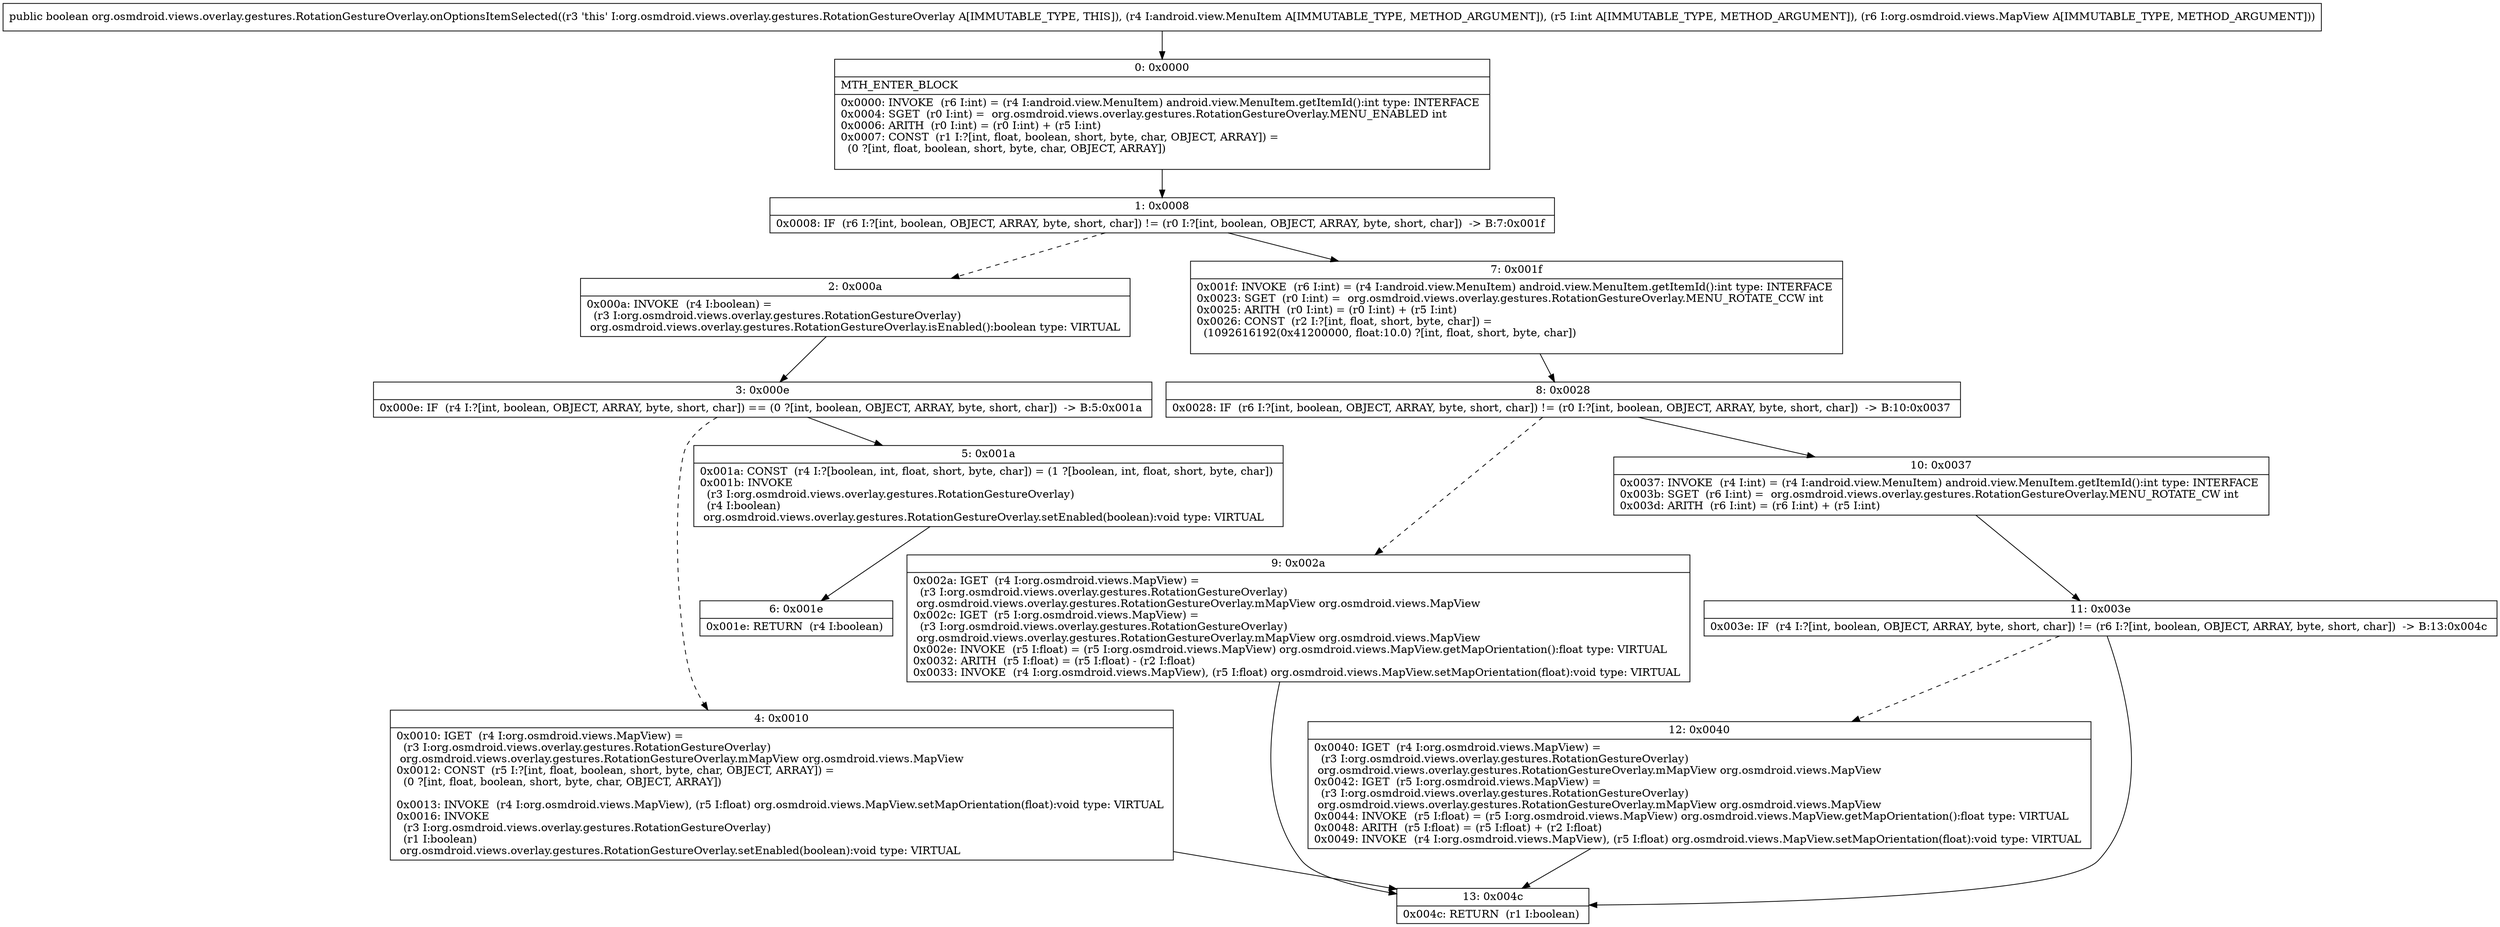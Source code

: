 digraph "CFG fororg.osmdroid.views.overlay.gestures.RotationGestureOverlay.onOptionsItemSelected(Landroid\/view\/MenuItem;ILorg\/osmdroid\/views\/MapView;)Z" {
Node_0 [shape=record,label="{0\:\ 0x0000|MTH_ENTER_BLOCK\l|0x0000: INVOKE  (r6 I:int) = (r4 I:android.view.MenuItem) android.view.MenuItem.getItemId():int type: INTERFACE \l0x0004: SGET  (r0 I:int) =  org.osmdroid.views.overlay.gestures.RotationGestureOverlay.MENU_ENABLED int \l0x0006: ARITH  (r0 I:int) = (r0 I:int) + (r5 I:int) \l0x0007: CONST  (r1 I:?[int, float, boolean, short, byte, char, OBJECT, ARRAY]) = \l  (0 ?[int, float, boolean, short, byte, char, OBJECT, ARRAY])\l \l}"];
Node_1 [shape=record,label="{1\:\ 0x0008|0x0008: IF  (r6 I:?[int, boolean, OBJECT, ARRAY, byte, short, char]) != (r0 I:?[int, boolean, OBJECT, ARRAY, byte, short, char])  \-\> B:7:0x001f \l}"];
Node_2 [shape=record,label="{2\:\ 0x000a|0x000a: INVOKE  (r4 I:boolean) = \l  (r3 I:org.osmdroid.views.overlay.gestures.RotationGestureOverlay)\l org.osmdroid.views.overlay.gestures.RotationGestureOverlay.isEnabled():boolean type: VIRTUAL \l}"];
Node_3 [shape=record,label="{3\:\ 0x000e|0x000e: IF  (r4 I:?[int, boolean, OBJECT, ARRAY, byte, short, char]) == (0 ?[int, boolean, OBJECT, ARRAY, byte, short, char])  \-\> B:5:0x001a \l}"];
Node_4 [shape=record,label="{4\:\ 0x0010|0x0010: IGET  (r4 I:org.osmdroid.views.MapView) = \l  (r3 I:org.osmdroid.views.overlay.gestures.RotationGestureOverlay)\l org.osmdroid.views.overlay.gestures.RotationGestureOverlay.mMapView org.osmdroid.views.MapView \l0x0012: CONST  (r5 I:?[int, float, boolean, short, byte, char, OBJECT, ARRAY]) = \l  (0 ?[int, float, boolean, short, byte, char, OBJECT, ARRAY])\l \l0x0013: INVOKE  (r4 I:org.osmdroid.views.MapView), (r5 I:float) org.osmdroid.views.MapView.setMapOrientation(float):void type: VIRTUAL \l0x0016: INVOKE  \l  (r3 I:org.osmdroid.views.overlay.gestures.RotationGestureOverlay)\l  (r1 I:boolean)\l org.osmdroid.views.overlay.gestures.RotationGestureOverlay.setEnabled(boolean):void type: VIRTUAL \l}"];
Node_5 [shape=record,label="{5\:\ 0x001a|0x001a: CONST  (r4 I:?[boolean, int, float, short, byte, char]) = (1 ?[boolean, int, float, short, byte, char]) \l0x001b: INVOKE  \l  (r3 I:org.osmdroid.views.overlay.gestures.RotationGestureOverlay)\l  (r4 I:boolean)\l org.osmdroid.views.overlay.gestures.RotationGestureOverlay.setEnabled(boolean):void type: VIRTUAL \l}"];
Node_6 [shape=record,label="{6\:\ 0x001e|0x001e: RETURN  (r4 I:boolean) \l}"];
Node_7 [shape=record,label="{7\:\ 0x001f|0x001f: INVOKE  (r6 I:int) = (r4 I:android.view.MenuItem) android.view.MenuItem.getItemId():int type: INTERFACE \l0x0023: SGET  (r0 I:int) =  org.osmdroid.views.overlay.gestures.RotationGestureOverlay.MENU_ROTATE_CCW int \l0x0025: ARITH  (r0 I:int) = (r0 I:int) + (r5 I:int) \l0x0026: CONST  (r2 I:?[int, float, short, byte, char]) = \l  (1092616192(0x41200000, float:10.0) ?[int, float, short, byte, char])\l \l}"];
Node_8 [shape=record,label="{8\:\ 0x0028|0x0028: IF  (r6 I:?[int, boolean, OBJECT, ARRAY, byte, short, char]) != (r0 I:?[int, boolean, OBJECT, ARRAY, byte, short, char])  \-\> B:10:0x0037 \l}"];
Node_9 [shape=record,label="{9\:\ 0x002a|0x002a: IGET  (r4 I:org.osmdroid.views.MapView) = \l  (r3 I:org.osmdroid.views.overlay.gestures.RotationGestureOverlay)\l org.osmdroid.views.overlay.gestures.RotationGestureOverlay.mMapView org.osmdroid.views.MapView \l0x002c: IGET  (r5 I:org.osmdroid.views.MapView) = \l  (r3 I:org.osmdroid.views.overlay.gestures.RotationGestureOverlay)\l org.osmdroid.views.overlay.gestures.RotationGestureOverlay.mMapView org.osmdroid.views.MapView \l0x002e: INVOKE  (r5 I:float) = (r5 I:org.osmdroid.views.MapView) org.osmdroid.views.MapView.getMapOrientation():float type: VIRTUAL \l0x0032: ARITH  (r5 I:float) = (r5 I:float) \- (r2 I:float) \l0x0033: INVOKE  (r4 I:org.osmdroid.views.MapView), (r5 I:float) org.osmdroid.views.MapView.setMapOrientation(float):void type: VIRTUAL \l}"];
Node_10 [shape=record,label="{10\:\ 0x0037|0x0037: INVOKE  (r4 I:int) = (r4 I:android.view.MenuItem) android.view.MenuItem.getItemId():int type: INTERFACE \l0x003b: SGET  (r6 I:int) =  org.osmdroid.views.overlay.gestures.RotationGestureOverlay.MENU_ROTATE_CW int \l0x003d: ARITH  (r6 I:int) = (r6 I:int) + (r5 I:int) \l}"];
Node_11 [shape=record,label="{11\:\ 0x003e|0x003e: IF  (r4 I:?[int, boolean, OBJECT, ARRAY, byte, short, char]) != (r6 I:?[int, boolean, OBJECT, ARRAY, byte, short, char])  \-\> B:13:0x004c \l}"];
Node_12 [shape=record,label="{12\:\ 0x0040|0x0040: IGET  (r4 I:org.osmdroid.views.MapView) = \l  (r3 I:org.osmdroid.views.overlay.gestures.RotationGestureOverlay)\l org.osmdroid.views.overlay.gestures.RotationGestureOverlay.mMapView org.osmdroid.views.MapView \l0x0042: IGET  (r5 I:org.osmdroid.views.MapView) = \l  (r3 I:org.osmdroid.views.overlay.gestures.RotationGestureOverlay)\l org.osmdroid.views.overlay.gestures.RotationGestureOverlay.mMapView org.osmdroid.views.MapView \l0x0044: INVOKE  (r5 I:float) = (r5 I:org.osmdroid.views.MapView) org.osmdroid.views.MapView.getMapOrientation():float type: VIRTUAL \l0x0048: ARITH  (r5 I:float) = (r5 I:float) + (r2 I:float) \l0x0049: INVOKE  (r4 I:org.osmdroid.views.MapView), (r5 I:float) org.osmdroid.views.MapView.setMapOrientation(float):void type: VIRTUAL \l}"];
Node_13 [shape=record,label="{13\:\ 0x004c|0x004c: RETURN  (r1 I:boolean) \l}"];
MethodNode[shape=record,label="{public boolean org.osmdroid.views.overlay.gestures.RotationGestureOverlay.onOptionsItemSelected((r3 'this' I:org.osmdroid.views.overlay.gestures.RotationGestureOverlay A[IMMUTABLE_TYPE, THIS]), (r4 I:android.view.MenuItem A[IMMUTABLE_TYPE, METHOD_ARGUMENT]), (r5 I:int A[IMMUTABLE_TYPE, METHOD_ARGUMENT]), (r6 I:org.osmdroid.views.MapView A[IMMUTABLE_TYPE, METHOD_ARGUMENT])) }"];
MethodNode -> Node_0;
Node_0 -> Node_1;
Node_1 -> Node_2[style=dashed];
Node_1 -> Node_7;
Node_2 -> Node_3;
Node_3 -> Node_4[style=dashed];
Node_3 -> Node_5;
Node_4 -> Node_13;
Node_5 -> Node_6;
Node_7 -> Node_8;
Node_8 -> Node_9[style=dashed];
Node_8 -> Node_10;
Node_9 -> Node_13;
Node_10 -> Node_11;
Node_11 -> Node_12[style=dashed];
Node_11 -> Node_13;
Node_12 -> Node_13;
}

